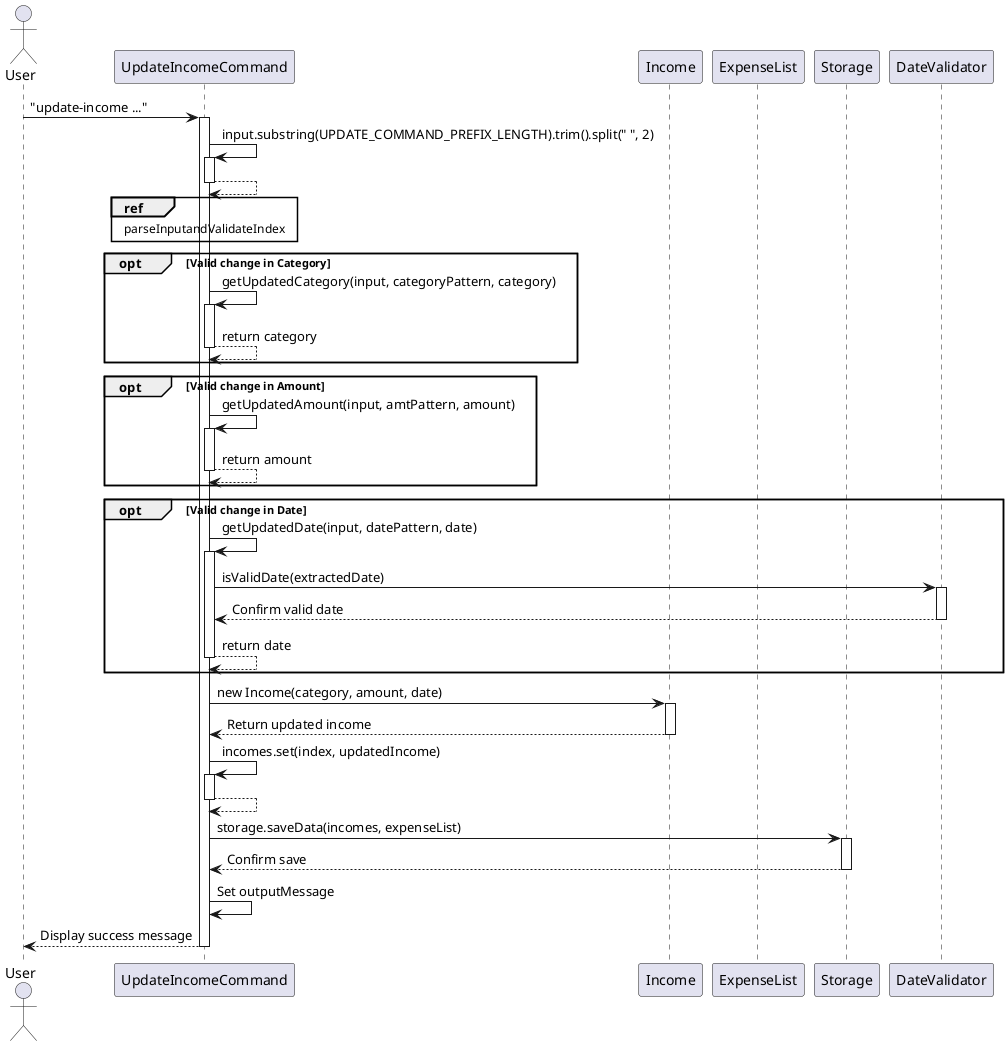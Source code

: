 @startuml
actor User
participant "UpdateIncomeCommand" as UpdateIncomeCommand
participant "Income" as Income
participant "ExpenseList" as ExpenseList
participant "Storage" as Storage
participant "DateValidator" as DateValidator

User -> UpdateIncomeCommand: "update-income ..."
activate UpdateIncomeCommand


UpdateIncomeCommand -> UpdateIncomeCommand: input.substring(UPDATE_COMMAND_PREFIX_LENGTH).trim().split(" ", 2)
activate UpdateIncomeCommand
UpdateIncomeCommand --> UpdateIncomeCommand
deactivate UpdateIncomeCommand

ref over UpdateIncomeCommand : parseInputandValidateIndex

opt Valid change in Category
UpdateIncomeCommand -> UpdateIncomeCommand: getUpdatedCategory(input, categoryPattern, category)
activate UpdateIncomeCommand
UpdateIncomeCommand --> UpdateIncomeCommand: return category
deactivate UpdateIncomeCommand
end

opt Valid change in Amount
UpdateIncomeCommand -> UpdateIncomeCommand: getUpdatedAmount(input, amtPattern, amount)
activate UpdateIncomeCommand
UpdateIncomeCommand --> UpdateIncomeCommand: return amount
deactivate UpdateIncomeCommand
end

opt Valid change in Date
UpdateIncomeCommand -> UpdateIncomeCommand: getUpdatedDate(input, datePattern, date)
activate UpdateIncomeCommand
UpdateIncomeCommand -> DateValidator: isValidDate(extractedDate)
activate DateValidator
DateValidator --> UpdateIncomeCommand: Confirm valid date
deactivate DateValidator
UpdateIncomeCommand --> UpdateIncomeCommand: return date
deactivate UpdateIncomeCommand
end


UpdateIncomeCommand -> Income: new Income(category, amount, date)
activate Income
Income --> UpdateIncomeCommand: Return updated income
deactivate Income


UpdateIncomeCommand -> UpdateIncomeCommand: incomes.set(index, updatedIncome)
activate UpdateIncomeCommand
UpdateIncomeCommand --> UpdateIncomeCommand
deactivate UpdateIncomeCommand



UpdateIncomeCommand -> Storage: storage.saveData(incomes, expenseList)
activate Storage
Storage --> UpdateIncomeCommand: Confirm save
deactivate Storage


UpdateIncomeCommand -> UpdateIncomeCommand: Set outputMessage
UpdateIncomeCommand --> User: Display success message
deactivate UpdateIncomeCommand
@enduml